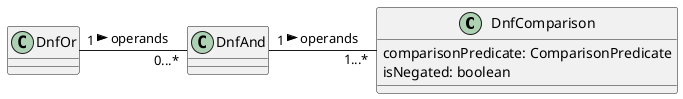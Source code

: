 @startuml

class DnfComparison{
comparisonPredicate: ComparisonPredicate
isNegated: boolean
}

DnfOr "1" - "0...*" DnfAnd: > operands
DnfAnd "1" - "1...*" DnfComparison: > operands
@enduml
